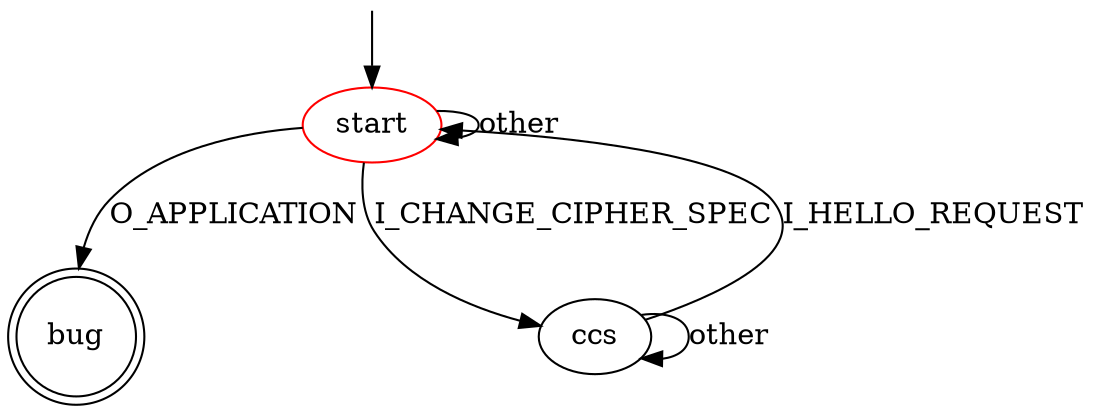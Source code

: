 digraph G {
label=""
start [color="red"]
bug [shape="doublecircle"]

start -> start [label="other"]
start -> bug [label="O_APPLICATION"]
start -> ccs [label="I_CHANGE_CIPHER_SPEC"]

ccs -> start [label="I_HELLO_REQUEST"]
ccs -> ccs [label="other"]

__start0 [label="" shape="none" width="0" height="0"];
__start0 -> start;
}
